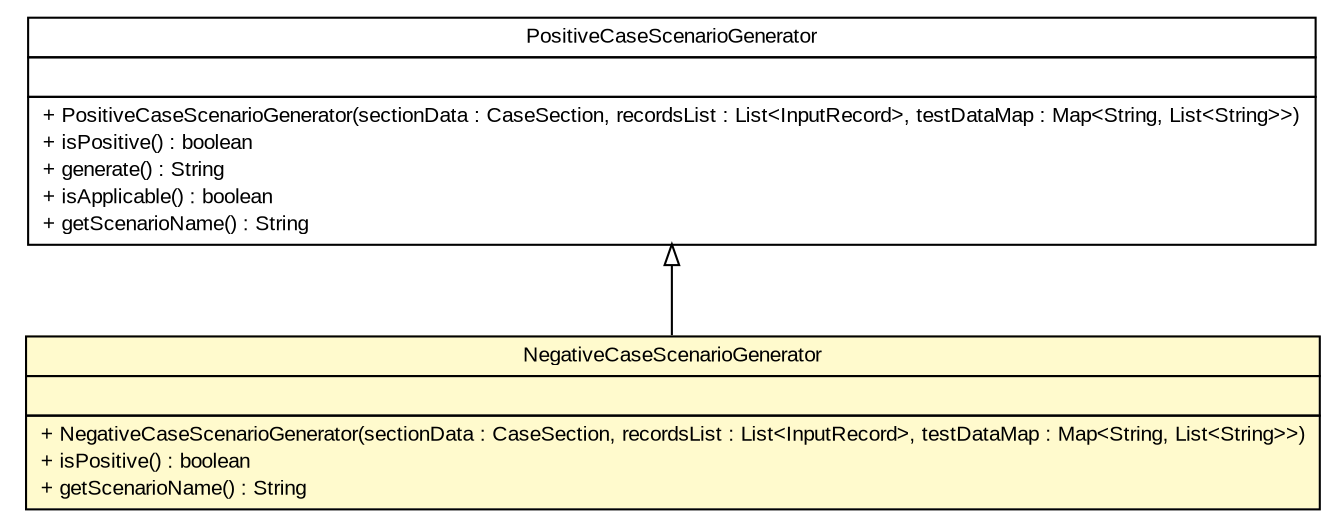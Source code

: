 #!/usr/local/bin/dot
#
# Class diagram 
# Generated by UMLGraph version R5_6 (http://www.umlgraph.org/)
#

digraph G {
	edge [fontname="arial",fontsize=10,labelfontname="arial",labelfontsize=10];
	node [fontname="arial",fontsize=10,shape=plaintext];
	nodesep=0.25;
	ranksep=0.5;
	// com.github.mkolisnyk.aerial.datagenerators.cases.PositiveCaseScenarioGenerator
	c2327 [label=<<table title="com.github.mkolisnyk.aerial.datagenerators.cases.PositiveCaseScenarioGenerator" border="0" cellborder="1" cellspacing="0" cellpadding="2" port="p" href="./PositiveCaseScenarioGenerator.html">
		<tr><td><table border="0" cellspacing="0" cellpadding="1">
<tr><td align="center" balign="center"> PositiveCaseScenarioGenerator </td></tr>
		</table></td></tr>
		<tr><td><table border="0" cellspacing="0" cellpadding="1">
<tr><td align="left" balign="left">  </td></tr>
		</table></td></tr>
		<tr><td><table border="0" cellspacing="0" cellpadding="1">
<tr><td align="left" balign="left"> + PositiveCaseScenarioGenerator(sectionData : CaseSection, recordsList : List&lt;InputRecord&gt;, testDataMap : Map&lt;String, List&lt;String&gt;&gt;) </td></tr>
<tr><td align="left" balign="left"> + isPositive() : boolean </td></tr>
<tr><td align="left" balign="left"> + generate() : String </td></tr>
<tr><td align="left" balign="left"> + isApplicable() : boolean </td></tr>
<tr><td align="left" balign="left"> + getScenarioName() : String </td></tr>
		</table></td></tr>
		</table>>, URL="./PositiveCaseScenarioGenerator.html", fontname="arial", fontcolor="black", fontsize=10.0];
	// com.github.mkolisnyk.aerial.datagenerators.cases.NegativeCaseScenarioGenerator
	c2328 [label=<<table title="com.github.mkolisnyk.aerial.datagenerators.cases.NegativeCaseScenarioGenerator" border="0" cellborder="1" cellspacing="0" cellpadding="2" port="p" bgcolor="lemonChiffon" href="./NegativeCaseScenarioGenerator.html">
		<tr><td><table border="0" cellspacing="0" cellpadding="1">
<tr><td align="center" balign="center"> NegativeCaseScenarioGenerator </td></tr>
		</table></td></tr>
		<tr><td><table border="0" cellspacing="0" cellpadding="1">
<tr><td align="left" balign="left">  </td></tr>
		</table></td></tr>
		<tr><td><table border="0" cellspacing="0" cellpadding="1">
<tr><td align="left" balign="left"> + NegativeCaseScenarioGenerator(sectionData : CaseSection, recordsList : List&lt;InputRecord&gt;, testDataMap : Map&lt;String, List&lt;String&gt;&gt;) </td></tr>
<tr><td align="left" balign="left"> + isPositive() : boolean </td></tr>
<tr><td align="left" balign="left"> + getScenarioName() : String </td></tr>
		</table></td></tr>
		</table>>, URL="./NegativeCaseScenarioGenerator.html", fontname="arial", fontcolor="black", fontsize=10.0];
	//com.github.mkolisnyk.aerial.datagenerators.cases.NegativeCaseScenarioGenerator extends com.github.mkolisnyk.aerial.datagenerators.cases.PositiveCaseScenarioGenerator
	c2327:p -> c2328:p [dir=back,arrowtail=empty];
}


